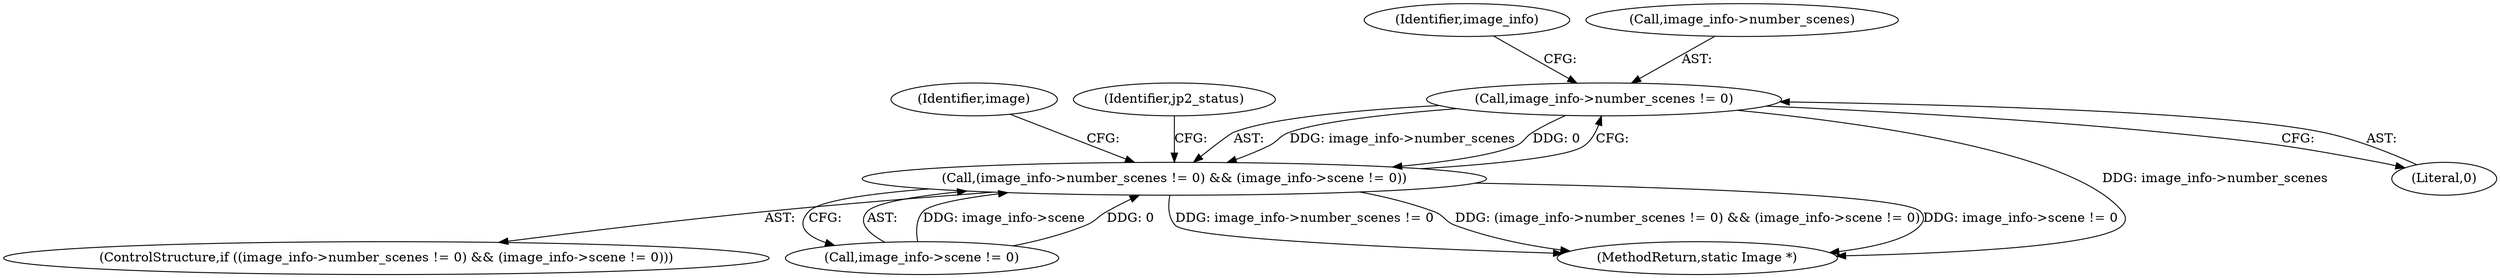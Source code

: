 digraph "0_ImageMagick_b0c5222ce31e8f941fa02ff9c7a040fb2db30dbc@pointer" {
"1000426" [label="(Call,image_info->number_scenes != 0)"];
"1000425" [label="(Call,(image_info->number_scenes != 0) && (image_info->scene != 0))"];
"1000433" [label="(Identifier,image_info)"];
"1000453" [label="(Identifier,image)"];
"1000427" [label="(Call,image_info->number_scenes)"];
"1000424" [label="(ControlStructure,if ((image_info->number_scenes != 0) && (image_info->scene != 0)))"];
"1000431" [label="(Call,image_info->scene != 0)"];
"1000425" [label="(Call,(image_info->number_scenes != 0) && (image_info->scene != 0))"];
"1001016" [label="(MethodReturn,static Image *)"];
"1000437" [label="(Identifier,jp2_status)"];
"1000430" [label="(Literal,0)"];
"1000426" [label="(Call,image_info->number_scenes != 0)"];
"1000426" -> "1000425"  [label="AST: "];
"1000426" -> "1000430"  [label="CFG: "];
"1000427" -> "1000426"  [label="AST: "];
"1000430" -> "1000426"  [label="AST: "];
"1000433" -> "1000426"  [label="CFG: "];
"1000425" -> "1000426"  [label="CFG: "];
"1000426" -> "1001016"  [label="DDG: image_info->number_scenes"];
"1000426" -> "1000425"  [label="DDG: image_info->number_scenes"];
"1000426" -> "1000425"  [label="DDG: 0"];
"1000425" -> "1000424"  [label="AST: "];
"1000425" -> "1000431"  [label="CFG: "];
"1000431" -> "1000425"  [label="AST: "];
"1000437" -> "1000425"  [label="CFG: "];
"1000453" -> "1000425"  [label="CFG: "];
"1000425" -> "1001016"  [label="DDG: image_info->number_scenes != 0"];
"1000425" -> "1001016"  [label="DDG: (image_info->number_scenes != 0) && (image_info->scene != 0)"];
"1000425" -> "1001016"  [label="DDG: image_info->scene != 0"];
"1000431" -> "1000425"  [label="DDG: image_info->scene"];
"1000431" -> "1000425"  [label="DDG: 0"];
}
